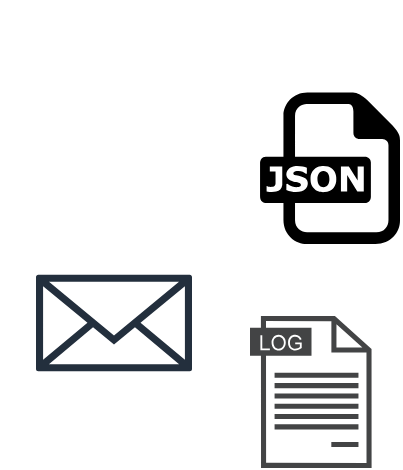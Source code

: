 <mxfile version="27.0.9">
  <diagram name="Page-1" id="9g22xHhxj74CRA5_TwV7">
    <mxGraphModel dx="1425" dy="830" grid="0" gridSize="10" guides="1" tooltips="1" connect="1" arrows="1" fold="1" page="1" pageScale="1" pageWidth="1100" pageHeight="850" math="0" shadow="0">
      <root>
        <mxCell id="0" />
        <mxCell id="1" parent="0" />
        <mxCell id="4S8SRtgr9Tt1ei3xFbQq-120" value="" style="sketch=0;outlineConnect=0;fontColor=#232F3E;gradientColor=none;fillColor=#232F3D;strokeColor=none;dashed=0;verticalLabelPosition=bottom;verticalAlign=top;align=center;html=1;fontSize=12;fontStyle=0;aspect=fixed;pointerEvents=1;shape=mxgraph.aws4.email_2;" vertex="1" parent="1">
          <mxGeometry x="479" y="219" width="78" height="49" as="geometry" />
        </mxCell>
        <mxCell id="4S8SRtgr9Tt1ei3xFbQq-122" value="" style="dashed=0;outlineConnect=0;html=1;align=center;labelPosition=center;verticalLabelPosition=bottom;verticalAlign=top;shape=mxgraph.weblogos.json" vertex="1" parent="1">
          <mxGeometry x="591" y="128.2" width="70" height="75.8" as="geometry" />
        </mxCell>
        <mxCell id="4S8SRtgr9Tt1ei3xFbQq-123" value="" style="shape=image;verticalLabelPosition=bottom;labelBackgroundColor=default;verticalAlign=top;aspect=fixed;imageAspect=0;image=https://cdn2.iconfinder.com/data/icons/file-formats-47/750/313_-_YAML-512.png;" vertex="1" parent="1">
          <mxGeometry x="461" y="82" width="122" height="122" as="geometry" />
        </mxCell>
        <mxCell id="4S8SRtgr9Tt1ei3xFbQq-154" value="" style="sketch=0;pointerEvents=1;shadow=0;dashed=0;html=1;strokeColor=none;fillColor=#434445;aspect=fixed;labelPosition=center;verticalLabelPosition=bottom;verticalAlign=top;align=center;outlineConnect=0;shape=mxgraph.vvd.log_files;" vertex="1" parent="1">
          <mxGeometry x="586" y="240" width="60.8" height="76" as="geometry" />
        </mxCell>
      </root>
    </mxGraphModel>
  </diagram>
</mxfile>
